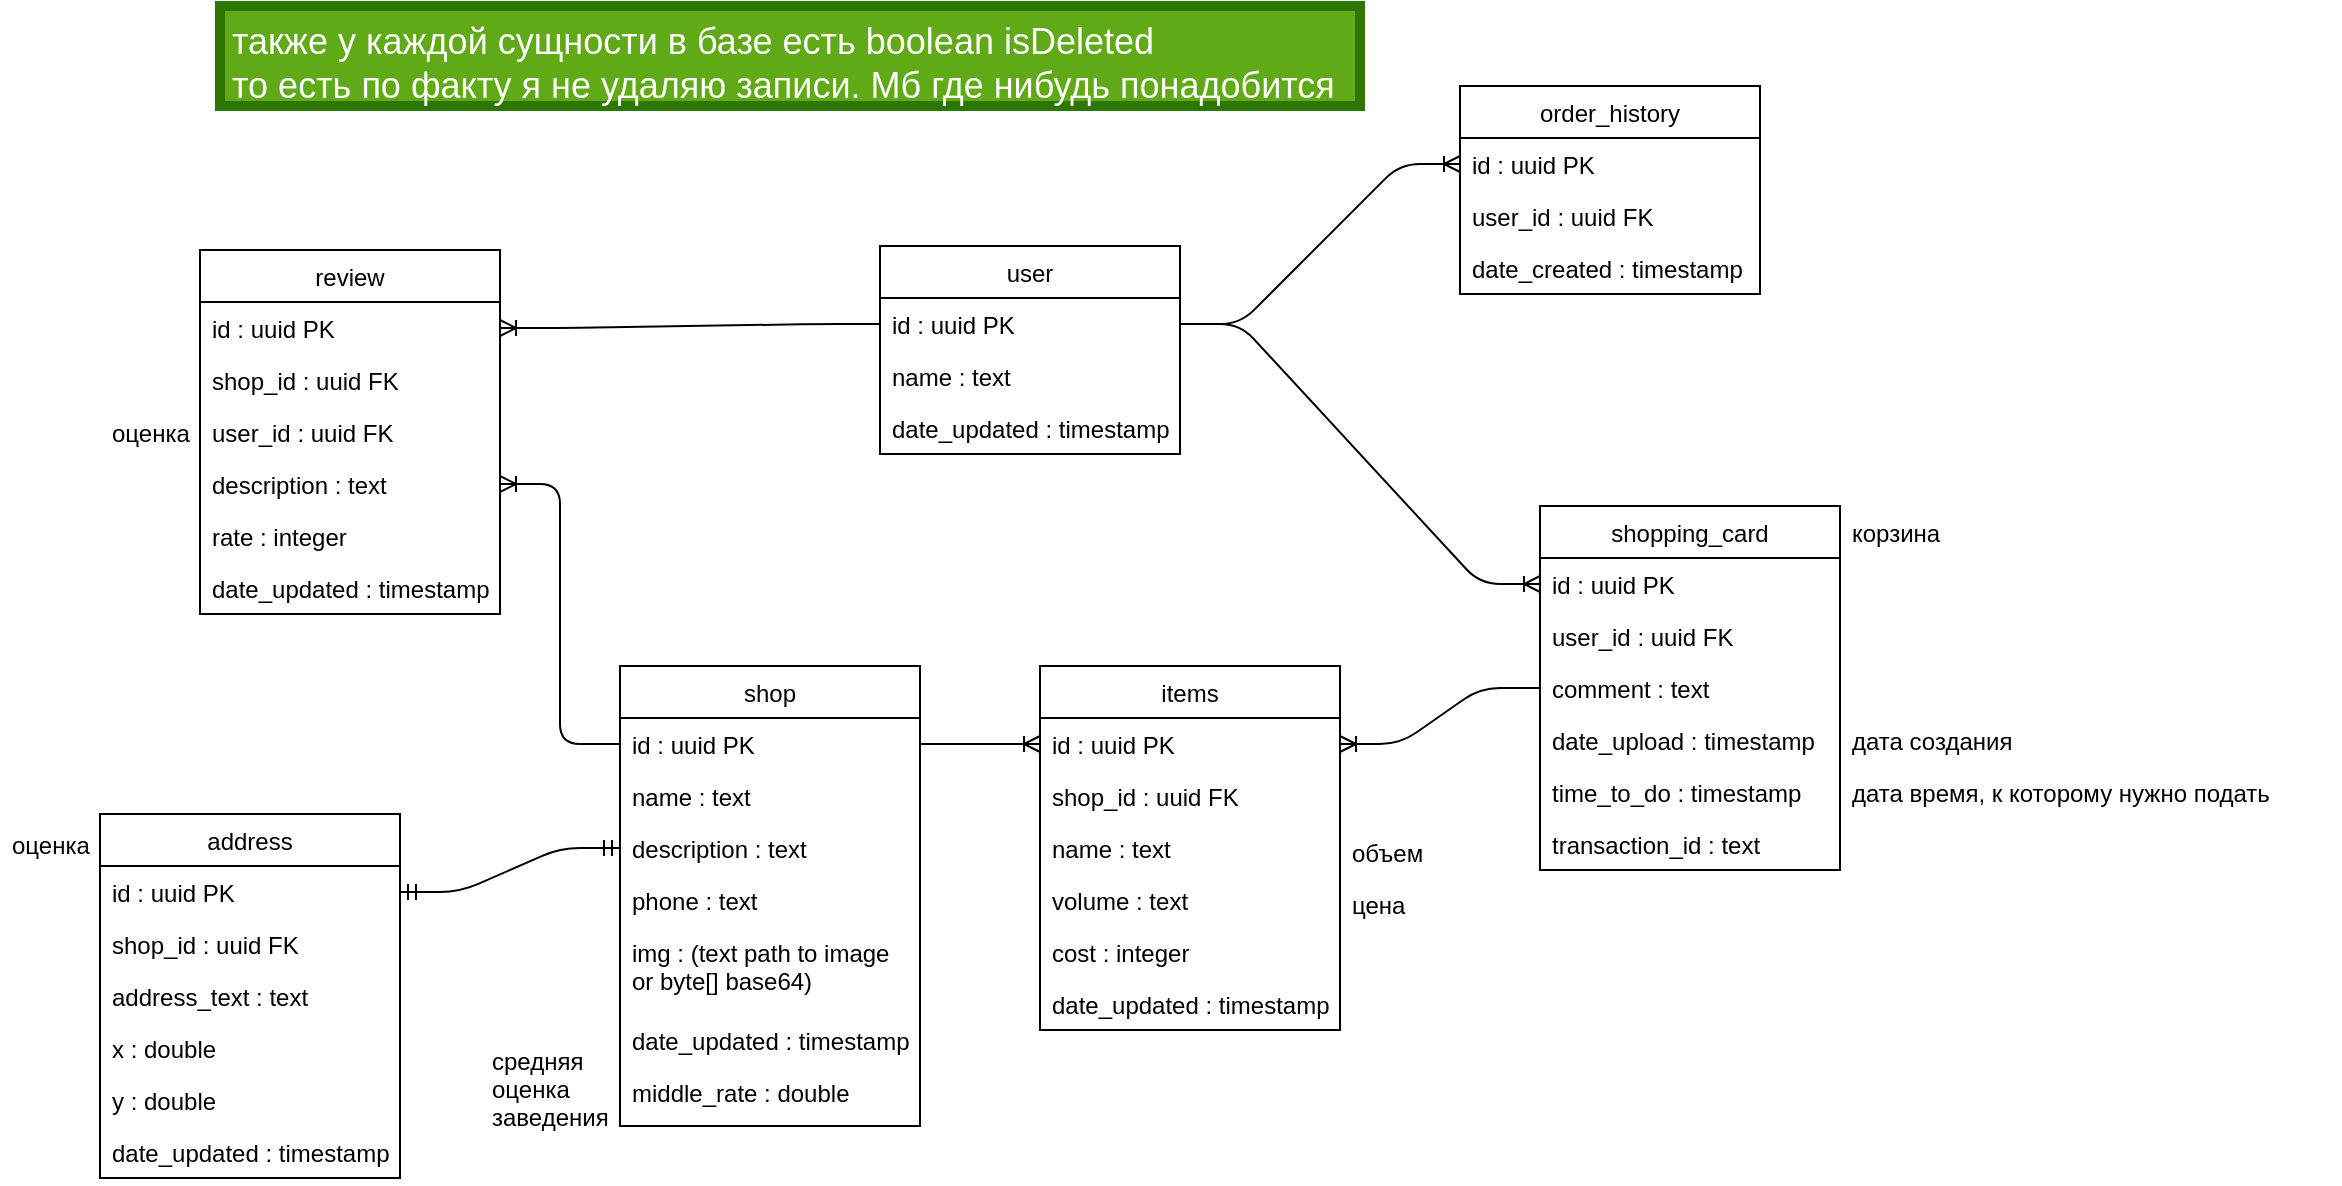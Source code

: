 <mxfile version="13.7.9" type="embed"><diagram id="mk4_29LME3fyjlaXiGMG" name="Page-1"><mxGraphModel dx="828" dy="1837" grid="1" gridSize="10" guides="1" tooltips="1" connect="1" arrows="1" fold="1" page="1" pageScale="1" pageWidth="827" pageHeight="1169" math="0" shadow="0"><root><mxCell id="0"/><mxCell id="1" parent="0"/><mxCell id="iJNk47OYg-jyD1bxVvRo-1" value="shop" style="swimlane;fontStyle=0;childLayout=stackLayout;horizontal=1;startSize=26;fillColor=none;horizontalStack=0;resizeParent=1;resizeParentMax=0;resizeLast=0;collapsible=1;marginBottom=0;" parent="1" vertex="1"><mxGeometry x="510" y="210" width="150" height="230" as="geometry"><mxRectangle x="110" y="240" width="60" height="26" as="alternateBounds"/></mxGeometry></mxCell><mxCell id="iJNk47OYg-jyD1bxVvRo-2" value="id : uuid PK" style="text;strokeColor=none;fillColor=none;align=left;verticalAlign=top;spacingLeft=4;spacingRight=4;overflow=hidden;rotatable=0;points=[[0,0.5],[1,0.5]];portConstraint=eastwest;" parent="iJNk47OYg-jyD1bxVvRo-1" vertex="1"><mxGeometry y="26" width="150" height="26" as="geometry"/></mxCell><mxCell id="iJNk47OYg-jyD1bxVvRo-3" value="name : text" style="text;strokeColor=none;fillColor=none;align=left;verticalAlign=top;spacingLeft=4;spacingRight=4;overflow=hidden;rotatable=0;points=[[0,0.5],[1,0.5]];portConstraint=eastwest;" parent="iJNk47OYg-jyD1bxVvRo-1" vertex="1"><mxGeometry y="52" width="150" height="26" as="geometry"/></mxCell><mxCell id="iJNk47OYg-jyD1bxVvRo-7" value="description : text" style="text;strokeColor=none;fillColor=none;align=left;verticalAlign=top;spacingLeft=4;spacingRight=4;overflow=hidden;rotatable=0;points=[[0,0.5],[1,0.5]];portConstraint=eastwest;" parent="iJNk47OYg-jyD1bxVvRo-1" vertex="1"><mxGeometry y="78" width="150" height="26" as="geometry"/></mxCell><mxCell id="iJNk47OYg-jyD1bxVvRo-9" value="phone : text" style="text;strokeColor=none;fillColor=none;align=left;verticalAlign=top;spacingLeft=4;spacingRight=4;overflow=hidden;rotatable=0;points=[[0,0.5],[1,0.5]];portConstraint=eastwest;" parent="iJNk47OYg-jyD1bxVvRo-1" vertex="1"><mxGeometry y="104" width="150" height="26" as="geometry"/></mxCell><mxCell id="iJNk47OYg-jyD1bxVvRo-10" value="img : (text path to image&#10;or byte[] base64)" style="text;strokeColor=none;fillColor=none;align=left;verticalAlign=top;spacingLeft=4;spacingRight=4;overflow=hidden;rotatable=0;points=[[0,0.5],[1,0.5]];portConstraint=eastwest;" parent="iJNk47OYg-jyD1bxVvRo-1" vertex="1"><mxGeometry y="130" width="150" height="44" as="geometry"/></mxCell><mxCell id="iJNk47OYg-jyD1bxVvRo-14" value="date_updated : timestamp" style="text;strokeColor=none;fillColor=none;align=left;verticalAlign=top;spacingLeft=4;spacingRight=4;overflow=hidden;rotatable=0;points=[[0,0.5],[1,0.5]];portConstraint=eastwest;" parent="iJNk47OYg-jyD1bxVvRo-1" vertex="1"><mxGeometry y="174" width="150" height="26" as="geometry"/></mxCell><mxCell id="iJNk47OYg-jyD1bxVvRo-4" value="middle_rate : double" style="text;strokeColor=none;fillColor=none;align=left;verticalAlign=top;spacingLeft=4;spacingRight=4;overflow=hidden;rotatable=0;points=[[0,0.5],[1,0.5]];portConstraint=eastwest;" parent="iJNk47OYg-jyD1bxVvRo-1" vertex="1"><mxGeometry y="200" width="150" height="30" as="geometry"/></mxCell><mxCell id="iJNk47OYg-jyD1bxVvRo-19" value="items" style="swimlane;fontStyle=0;childLayout=stackLayout;horizontal=1;startSize=26;fillColor=none;horizontalStack=0;resizeParent=1;resizeParentMax=0;resizeLast=0;collapsible=1;marginBottom=0;" parent="1" vertex="1"><mxGeometry x="720" y="210" width="150" height="182" as="geometry"><mxRectangle x="280" y="240" width="60" height="26" as="alternateBounds"/></mxGeometry></mxCell><mxCell id="iJNk47OYg-jyD1bxVvRo-20" value="id : uuid PK" style="text;strokeColor=none;fillColor=none;align=left;verticalAlign=top;spacingLeft=4;spacingRight=4;overflow=hidden;rotatable=0;points=[[0,0.5],[1,0.5]];portConstraint=eastwest;" parent="iJNk47OYg-jyD1bxVvRo-19" vertex="1"><mxGeometry y="26" width="150" height="26" as="geometry"/></mxCell><mxCell id="iJNk47OYg-jyD1bxVvRo-26" value="shop_id : uuid FK" style="text;strokeColor=none;fillColor=none;align=left;verticalAlign=top;spacingLeft=4;spacingRight=4;overflow=hidden;rotatable=0;points=[[0,0.5],[1,0.5]];portConstraint=eastwest;" parent="iJNk47OYg-jyD1bxVvRo-19" vertex="1"><mxGeometry y="52" width="150" height="26" as="geometry"/></mxCell><mxCell id="iJNk47OYg-jyD1bxVvRo-21" value="name : text" style="text;strokeColor=none;fillColor=none;align=left;verticalAlign=top;spacingLeft=4;spacingRight=4;overflow=hidden;rotatable=0;points=[[0,0.5],[1,0.5]];portConstraint=eastwest;" parent="iJNk47OYg-jyD1bxVvRo-19" vertex="1"><mxGeometry y="78" width="150" height="26" as="geometry"/></mxCell><mxCell id="iJNk47OYg-jyD1bxVvRo-22" value="volume : text" style="text;strokeColor=none;fillColor=none;align=left;verticalAlign=top;spacingLeft=4;spacingRight=4;overflow=hidden;rotatable=0;points=[[0,0.5],[1,0.5]];portConstraint=eastwest;" parent="iJNk47OYg-jyD1bxVvRo-19" vertex="1"><mxGeometry y="104" width="150" height="26" as="geometry"/></mxCell><mxCell id="iJNk47OYg-jyD1bxVvRo-23" value="cost : integer" style="text;strokeColor=none;fillColor=none;align=left;verticalAlign=top;spacingLeft=4;spacingRight=4;overflow=hidden;rotatable=0;points=[[0,0.5],[1,0.5]];portConstraint=eastwest;" parent="iJNk47OYg-jyD1bxVvRo-19" vertex="1"><mxGeometry y="130" width="150" height="26" as="geometry"/></mxCell><mxCell id="28" value="date_updated : timestamp" style="text;strokeColor=none;fillColor=none;align=left;verticalAlign=top;spacingLeft=4;spacingRight=4;overflow=hidden;rotatable=0;points=[[0,0.5],[1,0.5]];portConstraint=eastwest;" parent="iJNk47OYg-jyD1bxVvRo-19" vertex="1"><mxGeometry y="156" width="150" height="26" as="geometry"/></mxCell><mxCell id="iJNk47OYg-jyD1bxVvRo-75" value="" style="edgeStyle=entityRelationEdgeStyle;fontSize=12;html=1;endArrow=ERoneToMany;exitX=1;exitY=0.5;exitDx=0;exitDy=0;" parent="1" source="iJNk47OYg-jyD1bxVvRo-60" target="29" edge="1"><mxGeometry width="100" height="100" relative="1" as="geometry"><mxPoint x="360" y="270" as="sourcePoint"/><mxPoint x="460" y="170" as="targetPoint"/></mxGeometry></mxCell><mxCell id="iJNk47OYg-jyD1bxVvRo-76" value="" style="edgeStyle=entityRelationEdgeStyle;fontSize=12;html=1;endArrow=ERoneToMany;" parent="1" source="iJNk47OYg-jyD1bxVvRo-2" target="iJNk47OYg-jyD1bxVvRo-53" edge="1"><mxGeometry width="100" height="100" relative="1" as="geometry"><mxPoint x="360" y="330" as="sourcePoint"/><mxPoint x="473.36" y="98.994" as="targetPoint"/></mxGeometry></mxCell><mxCell id="iJNk47OYg-jyD1bxVvRo-77" value="" style="edgeStyle=entityRelationEdgeStyle;fontSize=12;html=1;endArrow=ERoneToMany;" parent="1" source="iJNk47OYg-jyD1bxVvRo-60" target="iJNk47OYg-jyD1bxVvRo-50" edge="1"><mxGeometry width="100" height="100" relative="1" as="geometry"><mxPoint x="540" y="330" as="sourcePoint"/><mxPoint x="640" y="230" as="targetPoint"/></mxGeometry></mxCell><mxCell id="DFCJe154SnKGi0cL0aBG-6" value="" style="edgeStyle=entityRelationEdgeStyle;fontSize=12;html=1;endArrow=ERmandOne;startArrow=ERmandOne;" parent="1" source="DFCJe154SnKGi0cL0aBG-2" target="iJNk47OYg-jyD1bxVvRo-7" edge="1"><mxGeometry width="100" height="100" relative="1" as="geometry"><mxPoint x="430" y="400" as="sourcePoint"/><mxPoint x="530" y="300" as="targetPoint"/></mxGeometry></mxCell><mxCell id="MwKqQEceN8kSWKsUcLzE-1" value="" style="edgeStyle=entityRelationEdgeStyle;fontSize=12;html=1;endArrow=ERoneToMany;" parent="1" source="iJNk47OYg-jyD1bxVvRo-2" target="iJNk47OYg-jyD1bxVvRo-20" edge="1"><mxGeometry width="100" height="100" relative="1" as="geometry"><mxPoint x="520" y="259" as="sourcePoint"/><mxPoint x="460" y="115" as="targetPoint"/></mxGeometry></mxCell><mxCell id="11" value="" style="edgeStyle=entityRelationEdgeStyle;fontSize=12;html=1;endArrow=ERoneToMany;" parent="1" source="12" target="iJNk47OYg-jyD1bxVvRo-20" edge="1"><mxGeometry width="100" height="100" relative="1" as="geometry"><mxPoint x="890" y="130" as="sourcePoint"/><mxPoint x="960" y="130" as="targetPoint"/></mxGeometry></mxCell><mxCell id="iJNk47OYg-jyD1bxVvRo-31" value="order_history" style="swimlane;fontStyle=0;childLayout=stackLayout;horizontal=1;startSize=26;fillColor=none;horizontalStack=0;resizeParent=1;resizeParentMax=0;resizeLast=0;collapsible=1;marginBottom=0;" parent="1" vertex="1"><mxGeometry x="930" y="-80" width="150" height="104" as="geometry"><mxRectangle x="640" y="230" width="60" height="26" as="alternateBounds"/></mxGeometry></mxCell><mxCell id="29" value="id : uuid PK" style="text;strokeColor=none;fillColor=none;align=left;verticalAlign=top;spacingLeft=4;spacingRight=4;overflow=hidden;rotatable=0;points=[[0,0.5],[1,0.5]];portConstraint=eastwest;" parent="iJNk47OYg-jyD1bxVvRo-31" vertex="1"><mxGeometry y="26" width="150" height="26" as="geometry"/></mxCell><mxCell id="30" value="user_id : uuid FK" style="text;strokeColor=none;fillColor=none;align=left;verticalAlign=top;spacingLeft=4;spacingRight=4;overflow=hidden;rotatable=0;points=[[0,0.5],[1,0.5]];portConstraint=eastwest;" parent="iJNk47OYg-jyD1bxVvRo-31" vertex="1"><mxGeometry y="52" width="150" height="26" as="geometry"/></mxCell><mxCell id="iJNk47OYg-jyD1bxVvRo-32" value="date_created : timestamp&#10;" style="text;strokeColor=none;fillColor=none;align=left;verticalAlign=top;spacingLeft=4;spacingRight=4;overflow=hidden;rotatable=0;points=[[0,0.5],[1,0.5]];portConstraint=eastwest;" parent="iJNk47OYg-jyD1bxVvRo-31" vertex="1"><mxGeometry y="78" width="150" height="26" as="geometry"/></mxCell><mxCell id="16" value="" style="edgeStyle=entityRelationEdgeStyle;fontSize=12;html=1;endArrow=ERoneToMany;" parent="1" source="iJNk47OYg-jyD1bxVvRo-60" target="3" edge="1"><mxGeometry width="100" height="100" relative="1" as="geometry"><mxPoint x="870" y="89" as="sourcePoint"/><mxPoint x="940" y="-31" as="targetPoint"/></mxGeometry></mxCell><mxCell id="2" value="shopping_card" style="swimlane;fontStyle=0;childLayout=stackLayout;horizontal=1;startSize=26;fillColor=none;horizontalStack=0;resizeParent=1;resizeParentMax=0;resizeLast=0;collapsible=1;marginBottom=0;" parent="1" vertex="1"><mxGeometry x="970" y="130" width="150" height="182" as="geometry"><mxRectangle x="110" y="240" width="60" height="26" as="alternateBounds"/></mxGeometry></mxCell><mxCell id="3" value="id : uuid PK" style="text;strokeColor=none;fillColor=none;align=left;verticalAlign=top;spacingLeft=4;spacingRight=4;overflow=hidden;rotatable=0;points=[[0,0.5],[1,0.5]];portConstraint=eastwest;" parent="2" vertex="1"><mxGeometry y="26" width="150" height="26" as="geometry"/></mxCell><mxCell id="43" value="user_id : uuid FK" style="text;strokeColor=none;fillColor=none;align=left;verticalAlign=top;spacingLeft=4;spacingRight=4;overflow=hidden;rotatable=0;points=[[0,0.5],[1,0.5]];portConstraint=eastwest;" parent="2" vertex="1"><mxGeometry y="52" width="150" height="26" as="geometry"/></mxCell><mxCell id="12" value="comment : text" style="text;strokeColor=none;fillColor=none;align=left;verticalAlign=top;spacingLeft=4;spacingRight=4;overflow=hidden;rotatable=0;points=[[0,0.5],[1,0.5]];portConstraint=eastwest;" parent="2" vertex="1"><mxGeometry y="78" width="150" height="26" as="geometry"/></mxCell><mxCell id="13" value="date_upload : timestamp" style="text;strokeColor=none;fillColor=none;align=left;verticalAlign=top;spacingLeft=4;spacingRight=4;overflow=hidden;rotatable=0;points=[[0,0.5],[1,0.5]];portConstraint=eastwest;" parent="2" vertex="1"><mxGeometry y="104" width="150" height="26" as="geometry"/></mxCell><mxCell id="15" value="time_to_do : timestamp" style="text;strokeColor=none;fillColor=none;align=left;verticalAlign=top;spacingLeft=4;spacingRight=4;overflow=hidden;rotatable=0;points=[[0,0.5],[1,0.5]];portConstraint=eastwest;" parent="2" vertex="1"><mxGeometry y="130" width="150" height="26" as="geometry"/></mxCell><mxCell id="14" value="transaction_id : text" style="text;strokeColor=none;fillColor=none;align=left;verticalAlign=top;spacingLeft=4;spacingRight=4;overflow=hidden;rotatable=0;points=[[0,0.5],[1,0.5]];portConstraint=eastwest;" parent="2" vertex="1"><mxGeometry y="156" width="150" height="26" as="geometry"/></mxCell><mxCell id="18" value="оценка" style="text;strokeColor=none;fillColor=none;align=left;verticalAlign=top;spacingLeft=4;spacingRight=4;overflow=hidden;rotatable=0;points=[[0,0.5],[1,0.5]];portConstraint=eastwest;" parent="1" vertex="1"><mxGeometry x="250" y="80" width="50" height="26" as="geometry"/></mxCell><mxCell id="19" value="оценка" style="text;strokeColor=none;fillColor=none;align=left;verticalAlign=top;spacingLeft=4;spacingRight=4;overflow=hidden;rotatable=0;points=[[0,0.5],[1,0.5]];portConstraint=eastwest;" parent="1" vertex="1"><mxGeometry x="200" y="286" width="50" height="26" as="geometry"/></mxCell><mxCell id="20" value="средняя&#10;оценка&#10;заведения" style="text;strokeColor=none;fillColor=none;align=left;verticalAlign=top;spacingLeft=4;spacingRight=4;overflow=hidden;rotatable=0;points=[[0,0.5],[1,0.5]];portConstraint=eastwest;" parent="1" vertex="1"><mxGeometry x="440" y="394" width="70" height="46" as="geometry"/></mxCell><mxCell id="21" value="объем" style="text;strokeColor=none;fillColor=none;align=left;verticalAlign=top;spacingLeft=4;spacingRight=4;overflow=hidden;rotatable=0;points=[[0,0.5],[1,0.5]];portConstraint=eastwest;" parent="1" vertex="1"><mxGeometry x="870" y="290" width="70" height="26" as="geometry"/></mxCell><mxCell id="22" value="цена" style="text;strokeColor=none;fillColor=none;align=left;verticalAlign=top;spacingLeft=4;spacingRight=4;overflow=hidden;rotatable=0;points=[[0,0.5],[1,0.5]];portConstraint=eastwest;" parent="1" vertex="1"><mxGeometry x="870" y="316" width="70" height="26" as="geometry"/></mxCell><mxCell id="23" value="корзина" style="text;strokeColor=none;fillColor=none;align=left;verticalAlign=top;spacingLeft=4;spacingRight=4;overflow=hidden;rotatable=0;points=[[0,0.5],[1,0.5]];portConstraint=eastwest;" parent="1" vertex="1"><mxGeometry x="1120" y="130" width="70" height="26" as="geometry"/></mxCell><mxCell id="24" value="дата создания" style="text;strokeColor=none;fillColor=none;align=left;verticalAlign=top;spacingLeft=4;spacingRight=4;overflow=hidden;rotatable=0;points=[[0,0.5],[1,0.5]];portConstraint=eastwest;" parent="1" vertex="1"><mxGeometry x="1120" y="234" width="110" height="26" as="geometry"/></mxCell><mxCell id="25" value="дата время, к которому нужно подать" style="text;strokeColor=none;fillColor=none;align=left;verticalAlign=top;spacingLeft=4;spacingRight=4;overflow=hidden;rotatable=0;points=[[0,0.5],[1,0.5]];portConstraint=eastwest;" parent="1" vertex="1"><mxGeometry x="1120" y="260" width="250" height="26" as="geometry"/></mxCell><mxCell id="iJNk47OYg-jyD1bxVvRo-59" value="user" style="swimlane;fontStyle=0;childLayout=stackLayout;horizontal=1;startSize=26;fillColor=none;horizontalStack=0;resizeParent=1;resizeParentMax=0;resizeLast=0;collapsible=1;marginBottom=0;" parent="1" vertex="1"><mxGeometry x="640" width="150" height="104" as="geometry"><mxRectangle x="580" y="70" width="60" height="26" as="alternateBounds"/></mxGeometry></mxCell><mxCell id="iJNk47OYg-jyD1bxVvRo-60" value="id : uuid PK" style="text;strokeColor=none;fillColor=none;align=left;verticalAlign=top;spacingLeft=4;spacingRight=4;overflow=hidden;rotatable=0;points=[[0,0.5],[1,0.5]];portConstraint=eastwest;" parent="iJNk47OYg-jyD1bxVvRo-59" vertex="1"><mxGeometry y="26" width="150" height="26" as="geometry"/></mxCell><mxCell id="iJNk47OYg-jyD1bxVvRo-61" value="name : text" style="text;strokeColor=none;fillColor=none;align=left;verticalAlign=top;spacingLeft=4;spacingRight=4;overflow=hidden;rotatable=0;points=[[0,0.5],[1,0.5]];portConstraint=eastwest;" parent="iJNk47OYg-jyD1bxVvRo-59" vertex="1"><mxGeometry y="52" width="150" height="26" as="geometry"/></mxCell><mxCell id="46" value="date_updated : timestamp" style="text;strokeColor=none;fillColor=none;align=left;verticalAlign=top;spacingLeft=4;spacingRight=4;overflow=hidden;rotatable=0;points=[[0,0.5],[1,0.5]];portConstraint=eastwest;" parent="iJNk47OYg-jyD1bxVvRo-59" vertex="1"><mxGeometry y="78" width="150" height="26" as="geometry"/></mxCell><mxCell id="iJNk47OYg-jyD1bxVvRo-49" value="review" style="swimlane;fontStyle=0;childLayout=stackLayout;horizontal=1;startSize=26;fillColor=none;horizontalStack=0;resizeParent=1;resizeParentMax=0;resizeLast=0;collapsible=1;marginBottom=0;" parent="1" vertex="1"><mxGeometry x="300" y="2" width="150" height="182" as="geometry"><mxRectangle x="344" y="22" width="60" height="26" as="alternateBounds"/></mxGeometry></mxCell><mxCell id="iJNk47OYg-jyD1bxVvRo-50" value="id : uuid PK" style="text;strokeColor=none;fillColor=none;align=left;verticalAlign=top;spacingLeft=4;spacingRight=4;overflow=hidden;rotatable=0;points=[[0,0.5],[1,0.5]];portConstraint=eastwest;" parent="iJNk47OYg-jyD1bxVvRo-49" vertex="1"><mxGeometry y="26" width="150" height="26" as="geometry"/></mxCell><mxCell id="40" value="shop_id : uuid FK" style="text;strokeColor=none;fillColor=none;align=left;verticalAlign=top;spacingLeft=4;spacingRight=4;overflow=hidden;rotatable=0;points=[[0,0.5],[1,0.5]];portConstraint=eastwest;" parent="iJNk47OYg-jyD1bxVvRo-49" vertex="1"><mxGeometry y="52" width="150" height="26" as="geometry"/></mxCell><mxCell id="41" value="user_id : uuid FK" style="text;strokeColor=none;fillColor=none;align=left;verticalAlign=top;spacingLeft=4;spacingRight=4;overflow=hidden;rotatable=0;points=[[0,0.5],[1,0.5]];portConstraint=eastwest;" parent="iJNk47OYg-jyD1bxVvRo-49" vertex="1"><mxGeometry y="78" width="150" height="26" as="geometry"/></mxCell><mxCell id="iJNk47OYg-jyD1bxVvRo-53" value="description : text" style="text;strokeColor=none;fillColor=none;align=left;verticalAlign=top;spacingLeft=4;spacingRight=4;overflow=hidden;rotatable=0;points=[[0,0.5],[1,0.5]];portConstraint=eastwest;" parent="iJNk47OYg-jyD1bxVvRo-49" vertex="1"><mxGeometry y="104" width="150" height="26" as="geometry"/></mxCell><mxCell id="iJNk47OYg-jyD1bxVvRo-54" value="rate : integer" style="text;strokeColor=none;fillColor=none;align=left;verticalAlign=top;spacingLeft=4;spacingRight=4;overflow=hidden;rotatable=0;points=[[0,0.5],[1,0.5]];portConstraint=eastwest;" parent="iJNk47OYg-jyD1bxVvRo-49" vertex="1"><mxGeometry y="130" width="150" height="26" as="geometry"/></mxCell><mxCell id="42" value="date_updated : timestamp" style="text;strokeColor=none;fillColor=none;align=left;verticalAlign=top;spacingLeft=4;spacingRight=4;overflow=hidden;rotatable=0;points=[[0,0.5],[1,0.5]];portConstraint=eastwest;" parent="iJNk47OYg-jyD1bxVvRo-49" vertex="1"><mxGeometry y="156" width="150" height="26" as="geometry"/></mxCell><mxCell id="DFCJe154SnKGi0cL0aBG-1" value="address" style="swimlane;fontStyle=0;childLayout=stackLayout;horizontal=1;startSize=26;fillColor=none;horizontalStack=0;resizeParent=1;resizeParentMax=0;resizeLast=0;collapsible=1;marginBottom=0;" parent="1" vertex="1"><mxGeometry x="250" y="284" width="150" height="182" as="geometry"><mxRectangle x="344" y="22" width="60" height="26" as="alternateBounds"/></mxGeometry></mxCell><mxCell id="DFCJe154SnKGi0cL0aBG-2" value="id : uuid PK" style="text;strokeColor=none;fillColor=none;align=left;verticalAlign=top;spacingLeft=4;spacingRight=4;overflow=hidden;rotatable=0;points=[[0,0.5],[1,0.5]];portConstraint=eastwest;" parent="DFCJe154SnKGi0cL0aBG-1" vertex="1"><mxGeometry y="26" width="150" height="26" as="geometry"/></mxCell><mxCell id="26" value="shop_id : uuid FK" style="text;strokeColor=none;fillColor=none;align=left;verticalAlign=top;spacingLeft=4;spacingRight=4;overflow=hidden;rotatable=0;points=[[0,0.5],[1,0.5]];portConstraint=eastwest;" parent="DFCJe154SnKGi0cL0aBG-1" vertex="1"><mxGeometry y="52" width="150" height="26" as="geometry"/></mxCell><mxCell id="DFCJe154SnKGi0cL0aBG-3" value="address_text : text" style="text;strokeColor=none;fillColor=none;align=left;verticalAlign=top;spacingLeft=4;spacingRight=4;overflow=hidden;rotatable=0;points=[[0,0.5],[1,0.5]];portConstraint=eastwest;" parent="DFCJe154SnKGi0cL0aBG-1" vertex="1"><mxGeometry y="78" width="150" height="26" as="geometry"/></mxCell><mxCell id="DFCJe154SnKGi0cL0aBG-5" value="x : double" style="text;strokeColor=none;fillColor=none;align=left;verticalAlign=top;spacingLeft=4;spacingRight=4;overflow=hidden;rotatable=0;points=[[0,0.5],[1,0.5]];portConstraint=eastwest;" parent="DFCJe154SnKGi0cL0aBG-1" vertex="1"><mxGeometry y="104" width="150" height="26" as="geometry"/></mxCell><mxCell id="DFCJe154SnKGi0cL0aBG-4" value="y : double" style="text;strokeColor=none;fillColor=none;align=left;verticalAlign=top;spacingLeft=4;spacingRight=4;overflow=hidden;rotatable=0;points=[[0,0.5],[1,0.5]];portConstraint=eastwest;" parent="DFCJe154SnKGi0cL0aBG-1" vertex="1"><mxGeometry y="130" width="150" height="26" as="geometry"/></mxCell><mxCell id="27" value="date_updated : timestamp" style="text;strokeColor=none;fillColor=none;align=left;verticalAlign=top;spacingLeft=4;spacingRight=4;overflow=hidden;rotatable=0;points=[[0,0.5],[1,0.5]];portConstraint=eastwest;" parent="DFCJe154SnKGi0cL0aBG-1" vertex="1"><mxGeometry y="156" width="150" height="26" as="geometry"/></mxCell><mxCell id="47" value="также у каждой сущности в базе есть boolean isDeleted&#10;то есть по факту я не удаляю записи. Мб где нибудь понадобится" style="text;strokeColor=#2D7600;fillColor=#60a917;align=left;verticalAlign=top;spacingLeft=4;spacingRight=4;overflow=hidden;rotatable=0;points=[[0,0.5],[1,0.5]];portConstraint=eastwest;fontSize=18;strokeWidth=5;fontColor=#ffffff;" parent="1" vertex="1"><mxGeometry x="310" y="-120" width="570" height="50" as="geometry"/></mxCell></root></mxGraphModel></diagram></mxfile>